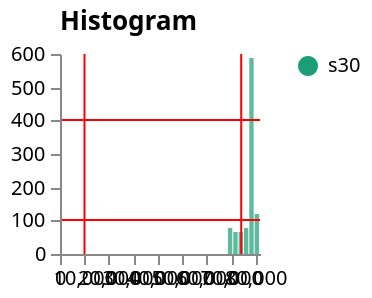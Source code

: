 {
  "$schema": "https://vega.github.io/schema/vega/v5.json",
  "description": "Histogram for visualizing a univariate distribution using static bins.",
  "width": 100,
  "height": 100,
  "padding": 5,
  "data": [
      {
         "name": "binned",
         "values": [
            {"bin0": 68577.46875, "bin1": 70759.6796875, "count": 77, "label": "s30"},
            {"bin0": 70759.6796875, "bin1": 72941.890625, "count": 65, "label": "s30"},
            {"bin0": 72941.890625, "bin1": 75124.1015625, "count": 68, "label": "s30"},
            {"bin0": 75124.1015625, "bin1": 77306.3125, "count": 81, "label": "s30"},
            {"bin0": 77306.3125, "bin1": 79488.5234375, "count": 590, "label": "s30"},
            {"bin0": 79488.5234375, "bin1": 81670.734375, "count": 123, "label": "s30"}
         ]
      },
      {
         "name": "xref",
         "values": [
            {"value": 10000},
            {"value": 74000}
         ]
      },
      {
         "name": "yref",
         "values": [
          {"value": 100},
          {"value": 400}
         ]
      },
    {
      "name": "_ranges",
      "source": ["binned"],
      "transform": [
        {
          "type": "aggregate",
          "fields": ["bin0", "bin1"],
          "ops": ["min", "max"],
          "as": ["min", "max"]
        }
      ]
    }
  ],
  "legends": [
    {"fill": "color"}
  ],      
  "scales": [
    {
      "name": "xscale",
      "type": "linear",
      "range": "width",
      "domain": {"data": "_ranges", "fields": ["min", "max"]}
    },
    {
      "name": "yscale",
      "type": "linear",
      "range": "height",
      "round": true,
      "domain": {"data": "binned", "field": "count"},
      "zero": true,
      "nice": true
    },
    {
      "name": "color",
      "type": "ordinal",
      "domain": {"data": "binned", "field": "label"},
      "range": {"scheme": "dark2"}
    }
  ],
  "axes": [
    {"orient": "bottom", "scale": "xscale", "zindex": 1},
    {"orient": "left", "scale": "yscale", "tickCount": 5, "zindex": 1}
  ],
  "title": {
    "text": "Histogram",
    "orient": "top",
    "anchor": "start",
    "frame": "group"
  },
  "marks": [
    {
      "name": "bins",
      "type": "rect",
      "from": {"data": "binned"},
      "encode": {
        "update": {
          "x": {"scale": "xscale", "field": "bin0"},
          "x2": {"scale": "xscale", "field": "bin1", "offset": -0.5},
          "y": {"scale": "yscale", "field": "count"},
          "y2": {"scale": "yscale", "value": 0},
          "tooltip": {"field": "count"},
          "fill": {"scale": "color", "field": "label"},
          "opacity": {"value": 0.7}
        },
        "hover": {"fill": {"value": "firebrick"}}
      }
    },
    {
      "name": "x_highlights",
      "type": "rule",
      "clip": true,
      "from": {"data": "xref"},
      "encode": {
        "enter": {"stroke": {"value": "red"}},
        "update": {
          "x": {"scale": "xscale", "field": "value"},
          "y2": {"value": 0},
          "y": {"signal": "height"},
          "opacity": {"value": 1}
        }
      }
    },
    {
      "name": "y_highlights",
      "type": "rule",
      "clip": true,
      "from": {"data": "yref"},
      "encode": {
        "enter": {"stroke": {"value": "red"}},
        "update": {
          "y": {"scale": "yscale", "field": "value"},
          "x2": {"value": 0},
          "x": {"signal": "width"},
          "opacity": {"value": 1}
        }
      }
    }
  ]
}